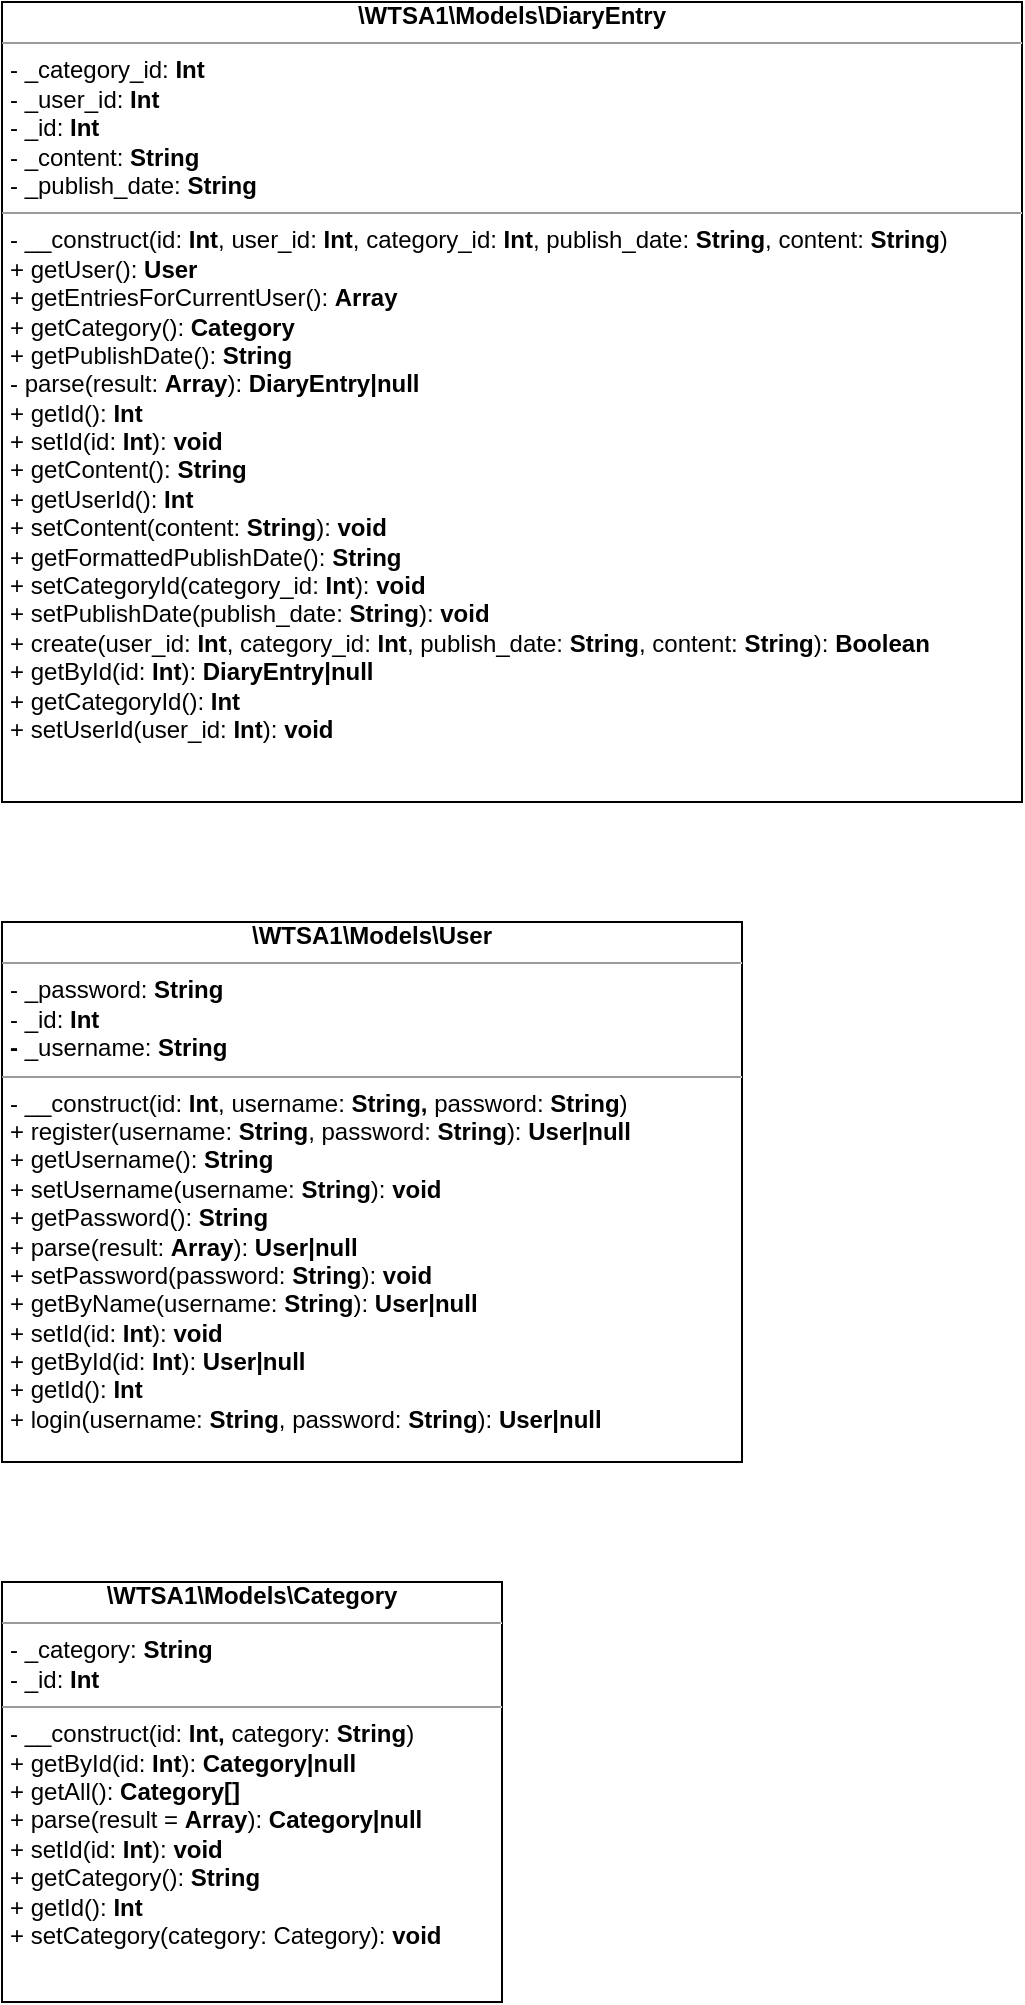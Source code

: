 <mxfile version="12.6.5" type="device"><diagram id="sETX4lnZLMLfXf5jLJ1x" name="Page-1"><mxGraphModel dx="946" dy="-564" grid="1" gridSize="10" guides="1" tooltips="1" connect="1" arrows="1" fold="1" page="1" pageScale="1" pageWidth="827" pageHeight="1169" math="0" shadow="0"><root><mxCell id="0"/><mxCell id="1" parent="0"/><mxCell id="F31x25Q_BznuyhCgAfGp-11" value="&lt;div style=&quot;text-align: center&quot;&gt;&lt;span&gt;&lt;b&gt;\WTSA1\&lt;/b&gt;&lt;/span&gt;&lt;b&gt;Models\DiaryEntry&lt;/b&gt;&lt;/div&gt;&lt;hr size=&quot;1&quot;&gt;&lt;p style=&quot;margin: 0px ; margin-left: 4px&quot;&gt;- _category_id: &lt;b&gt;Int&lt;/b&gt;&lt;br&gt;- _user_id: &lt;b&gt;Int&lt;/b&gt;&lt;br&gt;- _id: &lt;b&gt;Int&lt;/b&gt;&lt;br&gt;- _content: &lt;b&gt;String&lt;/b&gt;&lt;br&gt;- _publish_date: &lt;b&gt;String&lt;/b&gt;&lt;/p&gt;&lt;hr size=&quot;1&quot;&gt;&lt;p style=&quot;margin: 0px ; margin-left: 4px&quot;&gt;- __construct(id: &lt;b&gt;Int&lt;/b&gt;, user_id: &lt;b&gt;Int&lt;/b&gt;, category_id: &lt;b&gt;Int&lt;/b&gt;, publish_date: &lt;b&gt;String&lt;/b&gt;, content: &lt;b&gt;String&lt;/b&gt;)&lt;br&gt;+ getUser(): &lt;b&gt;User&lt;/b&gt;&lt;br&gt;+ getEntriesForCurrentUser(): &lt;b&gt;Array&lt;/b&gt;&lt;br&gt;+ getCategory(): &lt;b&gt;Category&lt;/b&gt;&lt;br&gt;+ getPublishDate(): &lt;b&gt;String&lt;/b&gt;&lt;br&gt;- parse(result: &lt;b&gt;Array&lt;/b&gt;): &lt;b&gt;DiaryEntry|null&lt;/b&gt;&lt;br&gt;+ getId(): &lt;b&gt;Int&lt;/b&gt;&lt;br&gt;+ setId(id: &lt;b&gt;Int&lt;/b&gt;): &lt;b&gt;void&lt;/b&gt;&lt;br&gt;+ getContent(): &lt;b&gt;String&lt;/b&gt;&lt;br&gt;+ getUserId(): &lt;b&gt;Int&lt;/b&gt;&lt;br&gt;+ setContent(content: &lt;b&gt;String&lt;/b&gt;): &lt;b&gt;void&lt;/b&gt;&lt;br&gt;+ getFormattedPublishDate(): &lt;b&gt;String&lt;/b&gt;&lt;br&gt;+ setCategoryId(category_id: &lt;b&gt;Int&lt;/b&gt;): &lt;b&gt;void&lt;/b&gt;&lt;br&gt;+ setPublishDate(publish_date: &lt;b&gt;String&lt;/b&gt;): &lt;b&gt;void&lt;/b&gt;&lt;br&gt;+ create(user_id: &lt;b&gt;Int&lt;/b&gt;, category_id: &lt;b&gt;Int&lt;/b&gt;, publish_date: &lt;b&gt;String&lt;/b&gt;, content: &lt;b&gt;String&lt;/b&gt;): &lt;b&gt;Boolean&lt;/b&gt;&lt;br&gt;+ getById(id: &lt;b&gt;Int&lt;/b&gt;): &lt;b&gt;DiaryEntry|null&lt;/b&gt;&lt;br&gt;+ getCategoryId(): &lt;b&gt;Int&lt;/b&gt;&lt;br&gt;+ setUserId(user_id: &lt;b&gt;Int&lt;/b&gt;): &lt;b&gt;void&lt;/b&gt;&lt;/p&gt;" style="verticalAlign=top;align=left;overflow=fill;fontSize=12;fontFamily=Helvetica;html=1;" parent="1" vertex="1"><mxGeometry x="23" y="1290" width="510" height="400" as="geometry"/></mxCell><mxCell id="F31x25Q_BznuyhCgAfGp-12" value="&lt;div style=&quot;text-align: center&quot;&gt;&lt;span&gt;&lt;b&gt;\WTSA1\&lt;/b&gt;&lt;/span&gt;&lt;b&gt;Models\User&lt;/b&gt;&lt;/div&gt;&lt;hr size=&quot;1&quot;&gt;&lt;p style=&quot;margin: 0px ; margin-left: 4px&quot;&gt;- _password: &lt;b&gt;String&lt;/b&gt;&lt;br&gt;- _id:&lt;b&gt; Int&lt;br&gt;- &lt;/b&gt;_username: &lt;b&gt;String&lt;/b&gt;&lt;/p&gt;&lt;hr size=&quot;1&quot;&gt;&lt;p style=&quot;margin: 0px ; margin-left: 4px&quot;&gt;- __construct(id: &lt;b&gt;Int&lt;/b&gt;, username: &lt;b&gt;String,&lt;/b&gt;&amp;nbsp;password: &lt;b&gt;String&lt;/b&gt;)&lt;br&gt;+ register(username: &lt;b&gt;String&lt;/b&gt;, password: &lt;b&gt;String&lt;/b&gt;): &lt;b&gt;User|null&lt;/b&gt;&lt;br&gt;+ getUsername(): &lt;b&gt;String&lt;/b&gt;&lt;br&gt;+ setUsername(username: &lt;b&gt;String&lt;/b&gt;): &lt;b&gt;void&lt;/b&gt;&lt;br&gt;+ getPassword(): &lt;b&gt;String&lt;/b&gt;&lt;br&gt;+ parse(result: &lt;b&gt;Array&lt;/b&gt;): &lt;b&gt;User|null&lt;/b&gt;&lt;br&gt;+ setPassword(password: &lt;b&gt;String&lt;/b&gt;): &lt;b&gt;void&lt;/b&gt;&lt;br&gt;+ getByName(username: &lt;b&gt;String&lt;/b&gt;): &lt;b&gt;User|null&lt;/b&gt;&lt;br&gt;+ setId(id: &lt;b&gt;Int&lt;/b&gt;): &lt;b&gt;void&lt;/b&gt;&lt;br&gt;+ getById(id: &lt;b&gt;Int&lt;/b&gt;): &lt;b&gt;User|null&lt;/b&gt;&lt;br&gt;+ getId(): &lt;b&gt;Int&lt;/b&gt;&lt;br&gt;+ login(username: &lt;b&gt;String&lt;/b&gt;, password: &lt;b&gt;String&lt;/b&gt;): &lt;b&gt;User|null&lt;/b&gt;&lt;/p&gt;" style="verticalAlign=top;align=left;overflow=fill;fontSize=12;fontFamily=Helvetica;html=1;" parent="1" vertex="1"><mxGeometry x="23" y="1750" width="370" height="270" as="geometry"/></mxCell><mxCell id="F31x25Q_BznuyhCgAfGp-13" value="&lt;div style=&quot;text-align: center&quot;&gt;&lt;span&gt;&lt;b&gt;\WTSA1\&lt;/b&gt;&lt;/span&gt;&lt;b&gt;Models\Category&lt;/b&gt;&lt;/div&gt;&lt;hr size=&quot;1&quot;&gt;&lt;p style=&quot;margin: 0px ; margin-left: 4px&quot;&gt;- _category: &lt;b&gt;String&lt;/b&gt;&lt;br&gt;- _id: &lt;b&gt;Int&lt;/b&gt;&lt;/p&gt;&lt;hr size=&quot;1&quot;&gt;&lt;p style=&quot;margin: 0px ; margin-left: 4px&quot;&gt;- __construct(id: &lt;b&gt;Int, &lt;/b&gt;category: &lt;b&gt;String&lt;/b&gt;)&lt;br&gt;+ getById(id: &lt;b&gt;Int&lt;/b&gt;): &lt;b&gt;Category|null&lt;/b&gt;&lt;/p&gt;&lt;p style=&quot;margin: 0px ; margin-left: 4px&quot;&gt;+ getAll(): &lt;b&gt;Category[]&lt;/b&gt;&lt;br&gt;+ parse(result = &lt;b&gt;Array&lt;/b&gt;): &lt;b&gt;Category|null&lt;/b&gt;&lt;/p&gt;&lt;p style=&quot;margin: 0px ; margin-left: 4px&quot;&gt;+ setId(id: &lt;b&gt;Int&lt;/b&gt;): &lt;b&gt;void&lt;/b&gt;&lt;/p&gt;&lt;p style=&quot;margin: 0px ; margin-left: 4px&quot;&gt;+ getCategory(): &lt;b&gt;String&lt;/b&gt;&lt;/p&gt;&lt;p style=&quot;margin: 0px ; margin-left: 4px&quot;&gt;+ getId():&lt;b&gt; Int&lt;/b&gt;&lt;br&gt;+ setCategory(category: Category): &lt;b&gt;void&lt;/b&gt;&lt;/p&gt;" style="verticalAlign=top;align=left;overflow=fill;fontSize=12;fontFamily=Helvetica;html=1;" parent="1" vertex="1"><mxGeometry x="23" y="2080" width="250" height="210" as="geometry"/></mxCell></root></mxGraphModel></diagram></mxfile>